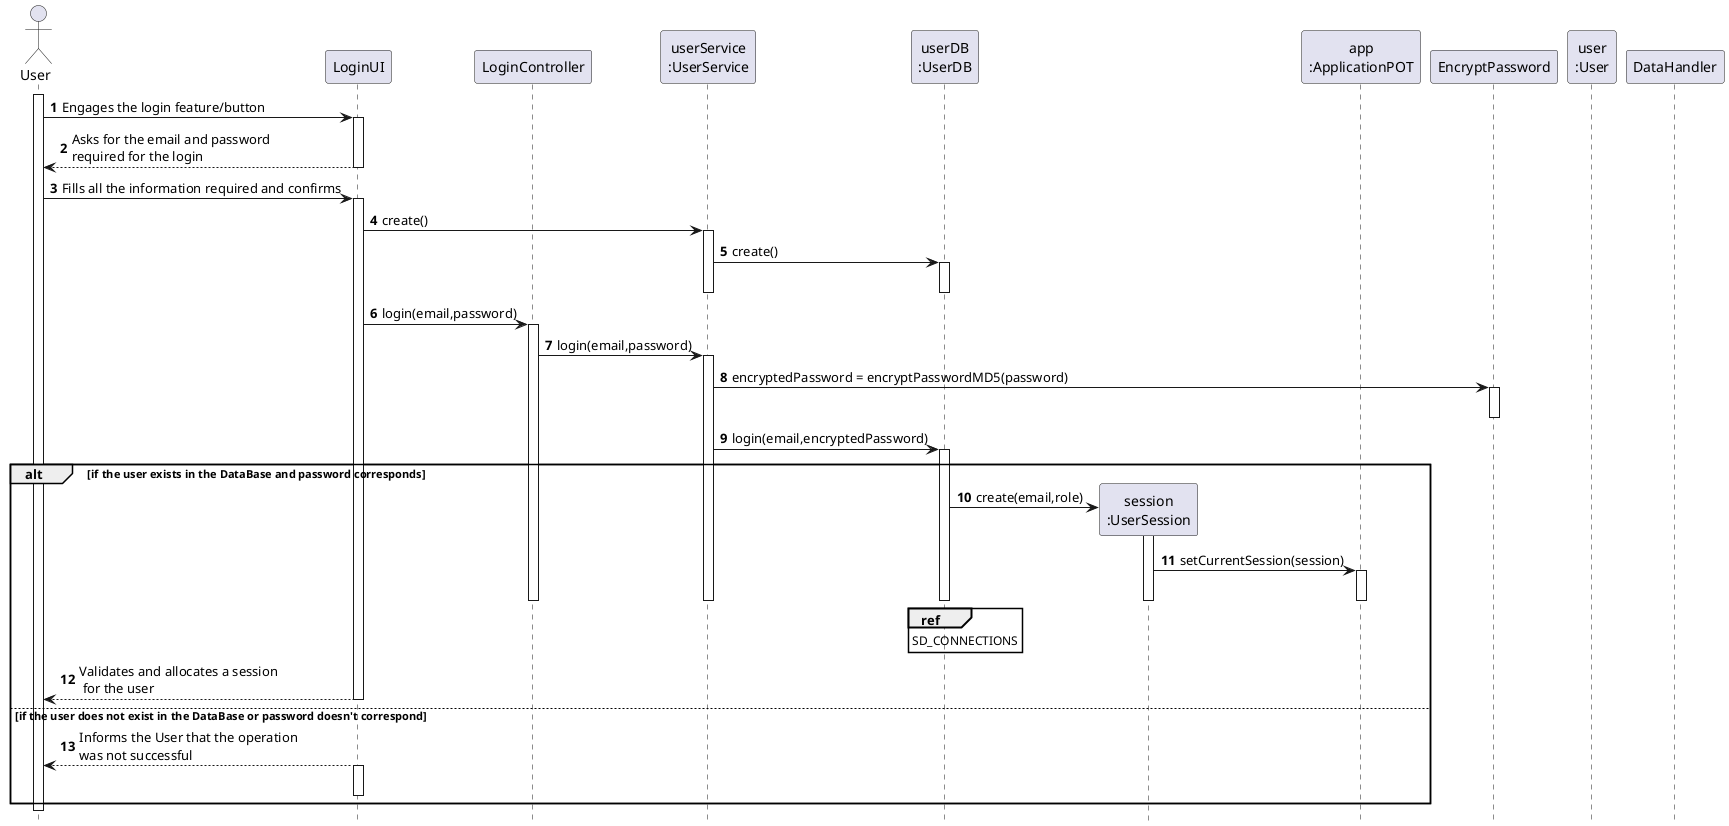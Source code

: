 @startuml
autonumber
hide footbox

actor "User" as U

participant "LoginUI" as UI
participant "LoginController" as CTRL


participant "userService\n:UserService" as US
participant "userDB\n:UserDB" as UREG

participant "session\n:UserSession" as SES
participant "app\n:ApplicationPOT" as _APP
participant "EncryptPassword" as EP
participant "user\n:User" as USER



participant "DataHandler" as DH

activate U

U -> UI : Engages the login feature/button
activate UI
UI --> U : Asks for the email and password\nrequired for the login
deactivate UI

U -> UI : Fills all the information required and confirms
activate UI

UI -> US : create()
activate US
US -> UREG : create()
activate UREG
deactivate UREG
deactivate US
UI -> CTRL : login(email,password)
activate CTRL



CTRL -> US : login(email,password)
activate US
US -> EP : encryptedPassword = encryptPasswordMD5(password)
activate EP
deactivate EP
US -> UREG : login(email,encryptedPassword)

activate UREG
alt if the user exists in the DataBase and password corresponds

UREG -> SES** : create(email,role)

activate SES
SES -> _APP : setCurrentSession(session)
activate _APP
deactivate SES
deactivate US
deactivate UREG
ref over UREG
SD_CONNECTIONS
end ref






deactivate _APP

deactivate UREG


deactivate CTRL

UI --> U : Validates and allocates a session\n for the user
deactivate UI

else if the user does not exist in the DataBase or password doesn't correspond





UI --> U : Informs the User that the operation\nwas not successful
activate UI
deactivate UI

end

deactivate U
@enduml